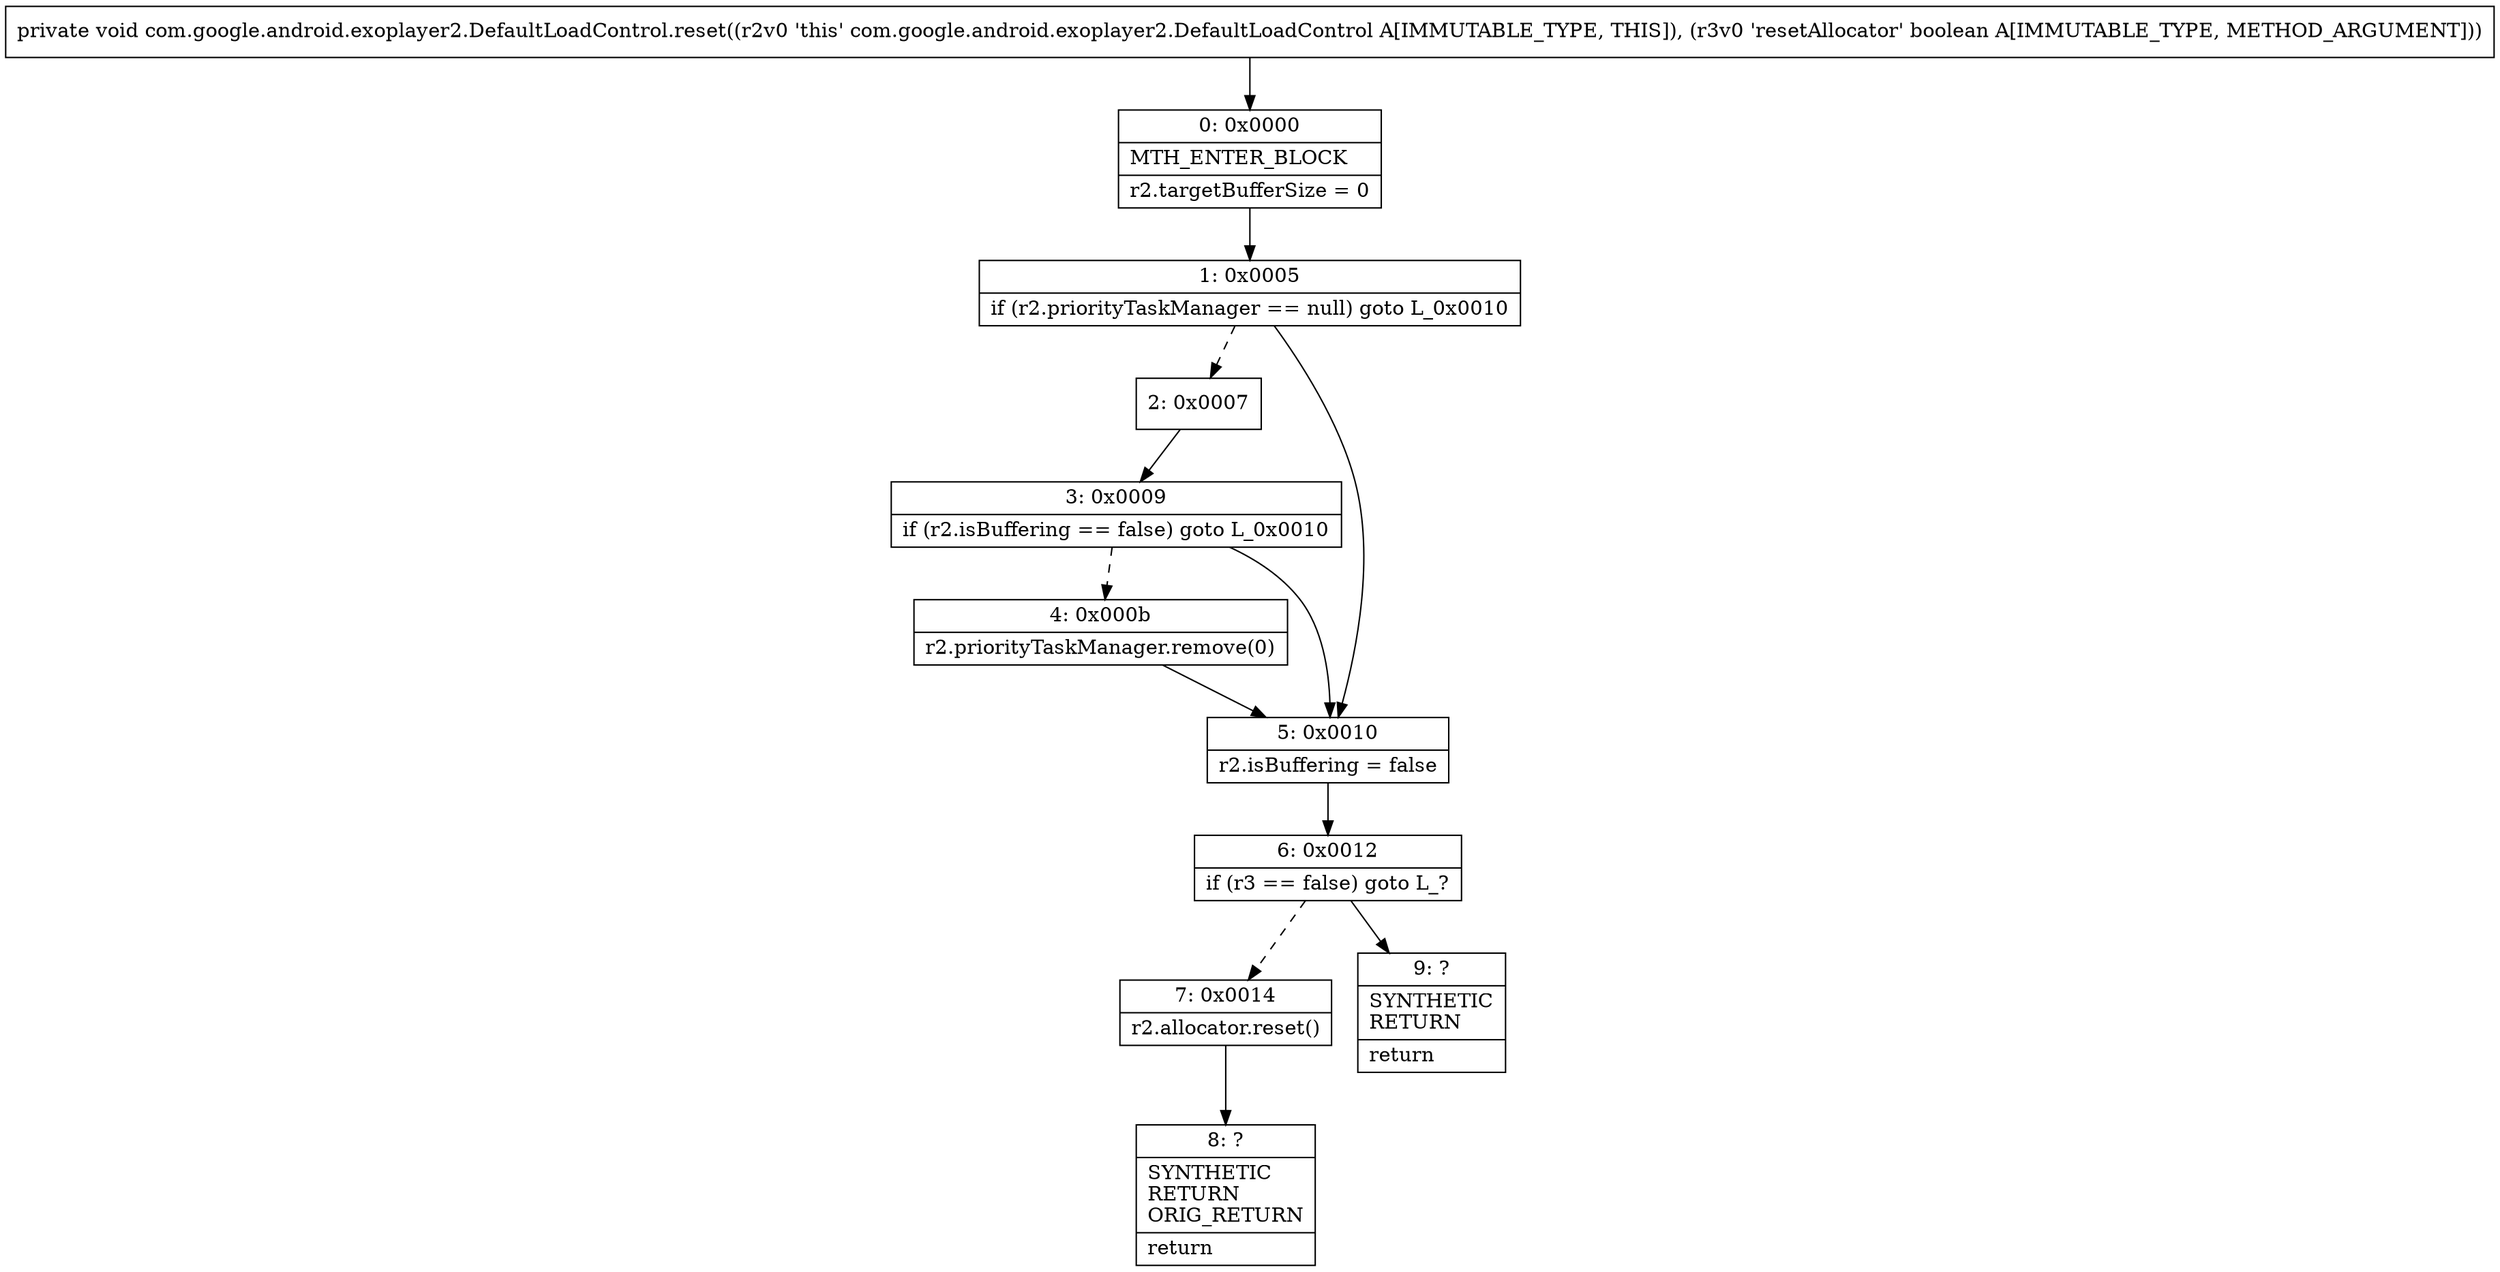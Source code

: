 digraph "CFG forcom.google.android.exoplayer2.DefaultLoadControl.reset(Z)V" {
Node_0 [shape=record,label="{0\:\ 0x0000|MTH_ENTER_BLOCK\l|r2.targetBufferSize = 0\l}"];
Node_1 [shape=record,label="{1\:\ 0x0005|if (r2.priorityTaskManager == null) goto L_0x0010\l}"];
Node_2 [shape=record,label="{2\:\ 0x0007}"];
Node_3 [shape=record,label="{3\:\ 0x0009|if (r2.isBuffering == false) goto L_0x0010\l}"];
Node_4 [shape=record,label="{4\:\ 0x000b|r2.priorityTaskManager.remove(0)\l}"];
Node_5 [shape=record,label="{5\:\ 0x0010|r2.isBuffering = false\l}"];
Node_6 [shape=record,label="{6\:\ 0x0012|if (r3 == false) goto L_?\l}"];
Node_7 [shape=record,label="{7\:\ 0x0014|r2.allocator.reset()\l}"];
Node_8 [shape=record,label="{8\:\ ?|SYNTHETIC\lRETURN\lORIG_RETURN\l|return\l}"];
Node_9 [shape=record,label="{9\:\ ?|SYNTHETIC\lRETURN\l|return\l}"];
MethodNode[shape=record,label="{private void com.google.android.exoplayer2.DefaultLoadControl.reset((r2v0 'this' com.google.android.exoplayer2.DefaultLoadControl A[IMMUTABLE_TYPE, THIS]), (r3v0 'resetAllocator' boolean A[IMMUTABLE_TYPE, METHOD_ARGUMENT])) }"];
MethodNode -> Node_0;
Node_0 -> Node_1;
Node_1 -> Node_2[style=dashed];
Node_1 -> Node_5;
Node_2 -> Node_3;
Node_3 -> Node_4[style=dashed];
Node_3 -> Node_5;
Node_4 -> Node_5;
Node_5 -> Node_6;
Node_6 -> Node_7[style=dashed];
Node_6 -> Node_9;
Node_7 -> Node_8;
}

